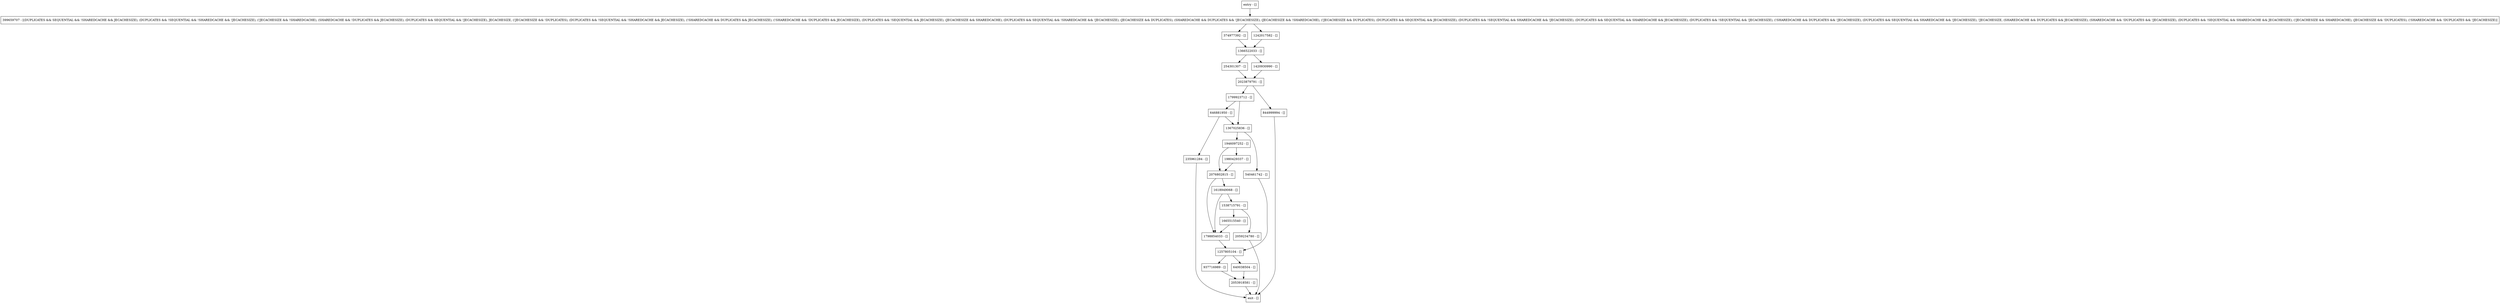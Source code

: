 digraph createBINLogEntry {
node [shape=record];
2023879791 [label="2023879791 - []"];
1367025836 [label="1367025836 - []"];
646881950 [label="646881950 - []"];
399659707 [label="399659707 - [(DUPLICATES && SEQUENTIAL && !SHAREDCACHE && JECACHESIZE), (DUPLICATES && !SEQUENTIAL && !SHAREDCACHE && !JECACHESIZE), (!JECACHESIZE && !SHAREDCACHE), (SHAREDCACHE && !DUPLICATES && JECACHESIZE), (DUPLICATES && SEQUENTIAL && !JECACHESIZE), JECACHESIZE, (!JECACHESIZE && !DUPLICATES), (DUPLICATES && !SEQUENTIAL && !SHAREDCACHE && JECACHESIZE), (!SHAREDCACHE && DUPLICATES && JECACHESIZE), (!SHAREDCACHE && !DUPLICATES && JECACHESIZE), (DUPLICATES && !SEQUENTIAL && JECACHESIZE), (JECACHESIZE && SHAREDCACHE), (DUPLICATES && SEQUENTIAL && !SHAREDCACHE && !JECACHESIZE), (JECACHESIZE && DUPLICATES), (SHAREDCACHE && DUPLICATES && !JECACHESIZE), (JECACHESIZE && !SHAREDCACHE), (!JECACHESIZE && DUPLICATES), (DUPLICATES && SEQUENTIAL && JECACHESIZE), (DUPLICATES && !SEQUENTIAL && SHAREDCACHE && !JECACHESIZE), (DUPLICATES && SEQUENTIAL && SHAREDCACHE && JECACHESIZE), (DUPLICATES && !SEQUENTIAL && !JECACHESIZE), (!SHAREDCACHE && DUPLICATES && !JECACHESIZE), (DUPLICATES && SEQUENTIAL && SHAREDCACHE && !JECACHESIZE), !JECACHESIZE, (SHAREDCACHE && DUPLICATES && JECACHESIZE), (SHAREDCACHE && !DUPLICATES && !JECACHESIZE), (DUPLICATES && !SEQUENTIAL && SHAREDCACHE && JECACHESIZE), (!JECACHESIZE && SHAREDCACHE), (JECACHESIZE && !DUPLICATES), (!SHAREDCACHE && !DUPLICATES && !JECACHESIZE)]"];
1538715791 [label="1538715791 - []"];
374977392 [label="374977392 - []"];
540461742 [label="540461742 - []"];
1798854033 [label="1798854033 - []"];
937716989 [label="937716989 - []"];
1980429337 [label="1980429337 - []"];
2053918581 [label="2053918581 - []"];
1366522033 [label="1366522033 - []"];
254301307 [label="254301307 - []"];
1946097252 [label="1946097252 - []"];
2076802815 [label="2076802815 - []"];
1257805104 [label="1257805104 - []"];
2059234780 [label="2059234780 - []"];
1420930990 [label="1420930990 - []"];
640038504 [label="640038504 - []"];
1799923712 [label="1799923712 - []"];
844999994 [label="844999994 - []"];
1242017582 [label="1242017582 - []"];
1618949068 [label="1618949068 - []"];
entry [label="entry - []"];
exit [label="exit - []"];
235961284 [label="235961284 - []"];
1665515540 [label="1665515540 - []"];
entry;
exit;
2023879791 -> 1799923712;
2023879791 -> 844999994;
1367025836 -> 1946097252;
1367025836 -> 540461742;
646881950 -> 1367025836;
646881950 -> 235961284;
399659707 -> 374977392;
399659707 -> 1242017582;
1538715791 -> 1665515540;
1538715791 -> 2059234780;
374977392 -> 1366522033;
540461742 -> 1257805104;
1798854033 -> 1257805104;
937716989 -> 2053918581;
1980429337 -> 2076802815;
2053918581 -> exit;
1366522033 -> 254301307;
1366522033 -> 1420930990;
254301307 -> 2023879791;
1946097252 -> 1980429337;
1946097252 -> 2076802815;
2076802815 -> 1618949068;
2076802815 -> 1798854033;
1257805104 -> 937716989;
1257805104 -> 640038504;
2059234780 -> exit;
1420930990 -> 2023879791;
640038504 -> 2053918581;
1799923712 -> 1367025836;
1799923712 -> 646881950;
844999994 -> exit;
1242017582 -> 1366522033;
1618949068 -> 1538715791;
1618949068 -> 1798854033;
entry -> 399659707;
235961284 -> exit;
1665515540 -> 1798854033;
}

